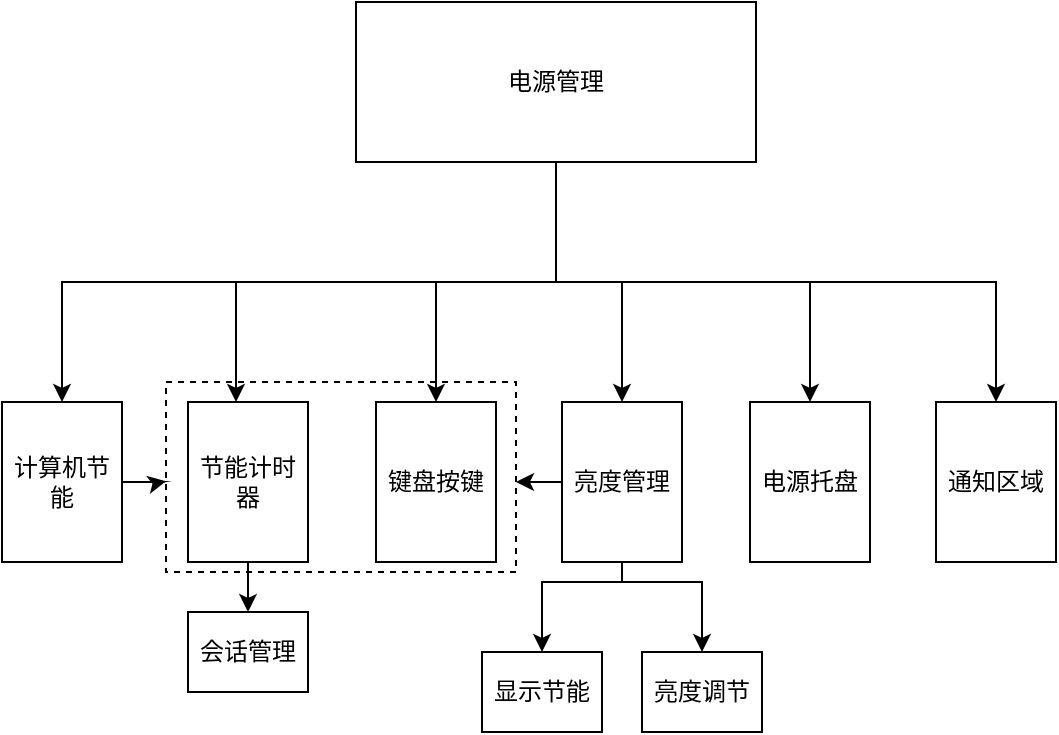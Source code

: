 <mxfile version="13.7.9" type="device" pages="6"><diagram id="qtNp3kwsx_ghj0MU13w4" name="整体设计"><mxGraphModel dx="981" dy="567" grid="1" gridSize="10" guides="1" tooltips="1" connect="1" arrows="1" fold="1" page="1" pageScale="1" pageWidth="827" pageHeight="1169" math="0" shadow="0"><root><mxCell id="yx08rX3NO3BAo3Nn8Fyz-0"/><mxCell id="yx08rX3NO3BAo3Nn8Fyz-1" parent="yx08rX3NO3BAo3Nn8Fyz-0"/><mxCell id="iR4pc6l2auoVqzcnv-iL-19" value="" style="rounded=0;whiteSpace=wrap;html=1;dashed=1;" vertex="1" parent="yx08rX3NO3BAo3Nn8Fyz-1"><mxGeometry x="245" y="450" width="175" height="95" as="geometry"/></mxCell><mxCell id="F9qtuCrSFk9X2ca27jjy-4" value="" style="edgeStyle=orthogonalEdgeStyle;rounded=0;orthogonalLoop=1;jettySize=auto;html=1;" parent="yx08rX3NO3BAo3Nn8Fyz-1" source="F9qtuCrSFk9X2ca27jjy-1" target="F9qtuCrSFk9X2ca27jjy-3" edge="1"><mxGeometry relative="1" as="geometry"/></mxCell><mxCell id="F9qtuCrSFk9X2ca27jjy-15" style="edgeStyle=orthogonalEdgeStyle;rounded=0;orthogonalLoop=1;jettySize=auto;html=1;" parent="yx08rX3NO3BAo3Nn8Fyz-1" source="F9qtuCrSFk9X2ca27jjy-1" target="F9qtuCrSFk9X2ca27jjy-14" edge="1"><mxGeometry relative="1" as="geometry"/></mxCell><mxCell id="g_Zoa8_C6CMzLJjfFw3k-1" style="edgeStyle=orthogonalEdgeStyle;rounded=0;orthogonalLoop=1;jettySize=auto;html=1;entryX=0.5;entryY=0;entryDx=0;entryDy=0;" parent="yx08rX3NO3BAo3Nn8Fyz-1" source="F9qtuCrSFk9X2ca27jjy-1" target="g_Zoa8_C6CMzLJjfFw3k-0" edge="1"><mxGeometry relative="1" as="geometry"><Array as="points"><mxPoint x="440" y="400"/><mxPoint x="660" y="400"/></Array></mxGeometry></mxCell><mxCell id="NJOI8RGtVzCPdhe8rRID-0" style="edgeStyle=orthogonalEdgeStyle;rounded=0;orthogonalLoop=1;jettySize=auto;html=1;entryX=0.5;entryY=0;entryDx=0;entryDy=0;" edge="1" parent="yx08rX3NO3BAo3Nn8Fyz-1" source="F9qtuCrSFk9X2ca27jjy-1" target="iR4pc6l2auoVqzcnv-iL-0"><mxGeometry relative="1" as="geometry"><mxPoint x="188" y="460" as="targetPoint"/><Array as="points"><mxPoint x="440" y="400"/><mxPoint x="193" y="400"/></Array></mxGeometry></mxCell><mxCell id="iR4pc6l2auoVqzcnv-iL-18" style="edgeStyle=orthogonalEdgeStyle;rounded=0;orthogonalLoop=1;jettySize=auto;html=1;" edge="1" parent="yx08rX3NO3BAo3Nn8Fyz-1" source="F9qtuCrSFk9X2ca27jjy-1" target="iR4pc6l2auoVqzcnv-iL-12"><mxGeometry relative="1" as="geometry"><Array as="points"><mxPoint x="440" y="400"/><mxPoint x="280" y="400"/></Array></mxGeometry></mxCell><mxCell id="wcUqcMMD3nbfGDbrJXZB-0" style="edgeStyle=orthogonalEdgeStyle;rounded=0;orthogonalLoop=1;jettySize=auto;html=1;entryX=0.5;entryY=0;entryDx=0;entryDy=0;" edge="1" parent="yx08rX3NO3BAo3Nn8Fyz-1" source="F9qtuCrSFk9X2ca27jjy-1" target="F9qtuCrSFk9X2ca27jjy-16"><mxGeometry relative="1" as="geometry"/></mxCell><mxCell id="F9qtuCrSFk9X2ca27jjy-1" value="电源管理" style="rounded=0;whiteSpace=wrap;html=1;" parent="yx08rX3NO3BAo3Nn8Fyz-1" vertex="1"><mxGeometry x="340" y="260" width="200" height="80" as="geometry"/></mxCell><mxCell id="F9qtuCrSFk9X2ca27jjy-3" value="键盘按键" style="rounded=0;whiteSpace=wrap;html=1;" parent="yx08rX3NO3BAo3Nn8Fyz-1" vertex="1"><mxGeometry x="350" y="460" width="60" height="80" as="geometry"/></mxCell><mxCell id="F9qtuCrSFk9X2ca27jjy-14" value="电源托盘" style="rounded=0;whiteSpace=wrap;html=1;" parent="yx08rX3NO3BAo3Nn8Fyz-1" vertex="1"><mxGeometry x="537" y="460" width="60" height="80" as="geometry"/></mxCell><mxCell id="iR4pc6l2auoVqzcnv-iL-15" style="edgeStyle=orthogonalEdgeStyle;rounded=0;orthogonalLoop=1;jettySize=auto;html=1;entryX=0.5;entryY=0;entryDx=0;entryDy=0;" edge="1" parent="yx08rX3NO3BAo3Nn8Fyz-1" source="F9qtuCrSFk9X2ca27jjy-16" target="iR4pc6l2auoVqzcnv-iL-13"><mxGeometry relative="1" as="geometry"><Array as="points"><mxPoint x="440" y="550"/><mxPoint x="480" y="550"/></Array></mxGeometry></mxCell><mxCell id="iR4pc6l2auoVqzcnv-iL-16" style="edgeStyle=orthogonalEdgeStyle;rounded=0;orthogonalLoop=1;jettySize=auto;html=1;entryX=0.5;entryY=0;entryDx=0;entryDy=0;" edge="1" parent="yx08rX3NO3BAo3Nn8Fyz-1" source="F9qtuCrSFk9X2ca27jjy-16" target="iR4pc6l2auoVqzcnv-iL-14"><mxGeometry relative="1" as="geometry"><Array as="points"><mxPoint x="440" y="550"/><mxPoint x="400" y="550"/></Array></mxGeometry></mxCell><mxCell id="wcUqcMMD3nbfGDbrJXZB-2" style="edgeStyle=orthogonalEdgeStyle;rounded=0;orthogonalLoop=1;jettySize=auto;html=1;entryX=1;entryY=0.526;entryDx=0;entryDy=0;entryPerimeter=0;" edge="1" parent="yx08rX3NO3BAo3Nn8Fyz-1" source="F9qtuCrSFk9X2ca27jjy-16" target="iR4pc6l2auoVqzcnv-iL-19"><mxGeometry relative="1" as="geometry"/></mxCell><mxCell id="F9qtuCrSFk9X2ca27jjy-16" value="亮度管理" style="rounded=0;whiteSpace=wrap;html=1;" parent="yx08rX3NO3BAo3Nn8Fyz-1" vertex="1"><mxGeometry x="443" y="460" width="60" height="80" as="geometry"/></mxCell><mxCell id="g_Zoa8_C6CMzLJjfFw3k-0" value="通知区域" style="rounded=0;whiteSpace=wrap;html=1;" parent="yx08rX3NO3BAo3Nn8Fyz-1" vertex="1"><mxGeometry x="630" y="460" width="60" height="80" as="geometry"/></mxCell><mxCell id="NJOI8RGtVzCPdhe8rRID-1" value="会话管理" style="whiteSpace=wrap;html=1;rounded=0;" vertex="1" parent="yx08rX3NO3BAo3Nn8Fyz-1"><mxGeometry x="256" y="565" width="60" height="40" as="geometry"/></mxCell><mxCell id="iR4pc6l2auoVqzcnv-iL-25" style="edgeStyle=orthogonalEdgeStyle;rounded=0;orthogonalLoop=1;jettySize=auto;html=1;entryX=0;entryY=0.522;entryDx=0;entryDy=0;entryPerimeter=0;" edge="1" parent="yx08rX3NO3BAo3Nn8Fyz-1" source="iR4pc6l2auoVqzcnv-iL-0" target="iR4pc6l2auoVqzcnv-iL-19"><mxGeometry relative="1" as="geometry"/></mxCell><mxCell id="iR4pc6l2auoVqzcnv-iL-0" value="计算机节能" style="rounded=0;whiteSpace=wrap;html=1;" vertex="1" parent="yx08rX3NO3BAo3Nn8Fyz-1"><mxGeometry x="163" y="460" width="60" height="80" as="geometry"/></mxCell><mxCell id="iR4pc6l2auoVqzcnv-iL-4" style="edgeStyle=orthogonalEdgeStyle;rounded=0;orthogonalLoop=1;jettySize=auto;html=1;exitX=0.5;exitY=1;exitDx=0;exitDy=0;" edge="1" parent="yx08rX3NO3BAo3Nn8Fyz-1" source="NJOI8RGtVzCPdhe8rRID-1" target="NJOI8RGtVzCPdhe8rRID-1"><mxGeometry relative="1" as="geometry"/></mxCell><mxCell id="iR4pc6l2auoVqzcnv-iL-17" style="edgeStyle=orthogonalEdgeStyle;rounded=0;orthogonalLoop=1;jettySize=auto;html=1;entryX=0.5;entryY=0;entryDx=0;entryDy=0;" edge="1" parent="yx08rX3NO3BAo3Nn8Fyz-1" source="iR4pc6l2auoVqzcnv-iL-12" target="NJOI8RGtVzCPdhe8rRID-1"><mxGeometry relative="1" as="geometry"/></mxCell><mxCell id="iR4pc6l2auoVqzcnv-iL-12" value="节能计时器" style="rounded=0;whiteSpace=wrap;html=1;" vertex="1" parent="yx08rX3NO3BAo3Nn8Fyz-1"><mxGeometry x="256" y="460" width="60" height="80" as="geometry"/></mxCell><mxCell id="iR4pc6l2auoVqzcnv-iL-13" value="亮度调节" style="rounded=0;whiteSpace=wrap;html=1;" vertex="1" parent="yx08rX3NO3BAo3Nn8Fyz-1"><mxGeometry x="483" y="585" width="60" height="40" as="geometry"/></mxCell><mxCell id="iR4pc6l2auoVqzcnv-iL-14" value="显示节能" style="rounded=0;whiteSpace=wrap;html=1;" vertex="1" parent="yx08rX3NO3BAo3Nn8Fyz-1"><mxGeometry x="403" y="585" width="60" height="40" as="geometry"/></mxCell></root></mxGraphModel></diagram><diagram id="rnuQkOflYV6K_SrE7cEe" name="节能计时器"><mxGraphModel dx="981" dy="567" grid="1" gridSize="10" guides="1" tooltips="1" connect="1" arrows="1" fold="1" page="1" pageScale="1" pageWidth="827" pageHeight="1169" math="0" shadow="0"><root><mxCell id="8AbAKhhv7yym_7QsYZnt-0"/><mxCell id="8AbAKhhv7yym_7QsYZnt-1" parent="8AbAKhhv7yym_7QsYZnt-0"/><mxCell id="azTV-DHwVaCIBrs_1zEz-1" value="" style="edgeStyle=orthogonalEdgeStyle;rounded=0;orthogonalLoop=1;jettySize=auto;html=1;" parent="8AbAKhhv7yym_7QsYZnt-1" source="8AbAKhhv7yym_7QsYZnt-2" target="azTV-DHwVaCIBrs_1zEz-0" edge="1"><mxGeometry relative="1" as="geometry"/></mxCell><mxCell id="8AbAKhhv7yym_7QsYZnt-2" value="开始" style="rounded=0;whiteSpace=wrap;html=1;" parent="8AbAKhhv7yym_7QsYZnt-1" vertex="1"><mxGeometry x="123" y="300" width="120" height="60" as="geometry"/></mxCell><mxCell id="6wWDu7lwXKulTrTo93Jt-13" style="edgeStyle=orthogonalEdgeStyle;rounded=0;orthogonalLoop=1;jettySize=auto;html=1;" edge="1" parent="8AbAKhhv7yym_7QsYZnt-1" source="azTV-DHwVaCIBrs_1zEz-0" target="azTV-DHwVaCIBrs_1zEz-2"><mxGeometry relative="1" as="geometry"/></mxCell><mxCell id="azTV-DHwVaCIBrs_1zEz-0" value="通过会话管理监听空闲和inhibit变化信号" style="rounded=0;whiteSpace=wrap;html=1;" parent="8AbAKhhv7yym_7QsYZnt-1" vertex="1"><mxGeometry x="320" y="300" width="110" height="60" as="geometry"/></mxCell><mxCell id="d_3uJZmrGAGV9_gNusGh-17" style="edgeStyle=orthogonalEdgeStyle;rounded=0;orthogonalLoop=1;jettySize=auto;html=1;" parent="8AbAKhhv7yym_7QsYZnt-1" source="azTV-DHwVaCIBrs_1zEz-2" target="d_3uJZmrGAGV9_gNusGh-16" edge="1"><mxGeometry relative="1" as="geometry"><Array as="points"><mxPoint x="183" y="460"/><mxPoint x="183" y="460"/></Array></mxGeometry></mxCell><mxCell id="d_3uJZmrGAGV9_gNusGh-31" style="edgeStyle=orthogonalEdgeStyle;rounded=0;orthogonalLoop=1;jettySize=auto;html=1;" parent="8AbAKhhv7yym_7QsYZnt-1" source="azTV-DHwVaCIBrs_1zEz-2" target="d_3uJZmrGAGV9_gNusGh-30" edge="1"><mxGeometry relative="1" as="geometry"><Array as="points"><mxPoint x="575" y="480"/><mxPoint x="575" y="480"/></Array></mxGeometry></mxCell><mxCell id="6wWDu7lwXKulTrTo93Jt-6" style="edgeStyle=orthogonalEdgeStyle;rounded=0;orthogonalLoop=1;jettySize=auto;html=1;entryX=0.5;entryY=0;entryDx=0;entryDy=0;" edge="1" parent="8AbAKhhv7yym_7QsYZnt-1" source="azTV-DHwVaCIBrs_1zEz-2" target="6wWDu7lwXKulTrTo93Jt-5"><mxGeometry relative="1" as="geometry"><Array as="points"><mxPoint x="460" y="460"/><mxPoint x="460" y="460"/></Array></mxGeometry></mxCell><mxCell id="azTV-DHwVaCIBrs_1zEz-2" value="主循环" style="rounded=0;whiteSpace=wrap;html=1;" parent="8AbAKhhv7yym_7QsYZnt-1" vertex="1"><mxGeometry x="100" y="400" width="550" height="50" as="geometry"/></mxCell><mxCell id="6wWDu7lwXKulTrTo93Jt-3" value="" style="edgeStyle=orthogonalEdgeStyle;rounded=0;orthogonalLoop=1;jettySize=auto;html=1;" edge="1" parent="8AbAKhhv7yym_7QsYZnt-1" source="azTV-DHwVaCIBrs_1zEz-8" target="azTV-DHwVaCIBrs_1zEz-10"><mxGeometry relative="1" as="geometry"/></mxCell><mxCell id="6wWDu7lwXKulTrTo93Jt-10" value="是" style="edgeLabel;html=1;align=center;verticalAlign=middle;resizable=0;points=[];" vertex="1" connectable="0" parent="6wWDu7lwXKulTrTo93Jt-3"><mxGeometry x="0.334" y="5" relative="1" as="geometry"><mxPoint x="-7" y="-5" as="offset"/></mxGeometry></mxCell><mxCell id="azTV-DHwVaCIBrs_1zEz-8" value="已设置计算机进入节能模式时间？" style="rhombus;whiteSpace=wrap;html=1;rounded=0;" parent="8AbAKhhv7yym_7QsYZnt-1" vertex="1"><mxGeometry x="300" y="630" width="85" height="80" as="geometry"/></mxCell><mxCell id="6wWDu7lwXKulTrTo93Jt-11" style="edgeStyle=orthogonalEdgeStyle;rounded=0;orthogonalLoop=1;jettySize=auto;html=1;entryX=0.565;entryY=0.99;entryDx=0;entryDy=0;entryPerimeter=0;" edge="1" parent="8AbAKhhv7yym_7QsYZnt-1" source="azTV-DHwVaCIBrs_1zEz-10" target="azTV-DHwVaCIBrs_1zEz-2"><mxGeometry relative="1" as="geometry"><Array as="points"><mxPoint x="411" y="770"/><mxPoint x="411" y="595"/><mxPoint x="411" y="595"/></Array></mxGeometry></mxCell><mxCell id="azTV-DHwVaCIBrs_1zEz-10" value="添加空闲时计算机进入节能模式定时器" style="whiteSpace=wrap;html=1;rounded=0;" parent="8AbAKhhv7yym_7QsYZnt-1" vertex="1"><mxGeometry x="306.25" y="740" width="72.5" height="60" as="geometry"/></mxCell><mxCell id="d_3uJZmrGAGV9_gNusGh-3" style="edgeStyle=orthogonalEdgeStyle;rounded=0;orthogonalLoop=1;jettySize=auto;html=1;entryX=0.5;entryY=0;entryDx=0;entryDy=0;" parent="8AbAKhhv7yym_7QsYZnt-1" source="azTV-DHwVaCIBrs_1zEz-12" target="d_3uJZmrGAGV9_gNusGh-2" edge="1"><mxGeometry relative="1" as="geometry"/></mxCell><mxCell id="ZnQU8FtFd-5DGeHRj5oW-2" value="是" style="edgeLabel;html=1;align=center;verticalAlign=middle;resizable=0;points=[];" parent="d_3uJZmrGAGV9_gNusGh-3" vertex="1" connectable="0"><mxGeometry x="-0.697" relative="1" as="geometry"><mxPoint as="offset"/></mxGeometry></mxCell><mxCell id="d_3uJZmrGAGV9_gNusGh-25" style="edgeStyle=orthogonalEdgeStyle;rounded=0;orthogonalLoop=1;jettySize=auto;html=1;entryX=0;entryY=0.5;entryDx=0;entryDy=0;" parent="8AbAKhhv7yym_7QsYZnt-1" source="azTV-DHwVaCIBrs_1zEz-12" target="azTV-DHwVaCIBrs_1zEz-8" edge="1"><mxGeometry relative="1" as="geometry"><mxPoint x="278" y="670.0" as="targetPoint"/></mxGeometry></mxCell><mxCell id="ZnQU8FtFd-5DGeHRj5oW-3" value="否" style="edgeLabel;html=1;align=center;verticalAlign=middle;resizable=0;points=[];" parent="d_3uJZmrGAGV9_gNusGh-25" vertex="1" connectable="0"><mxGeometry x="-0.554" y="1" relative="1" as="geometry"><mxPoint as="offset"/></mxGeometry></mxCell><mxCell id="azTV-DHwVaCIBrs_1zEz-12" value="已设置显示设备进入节能模式的时间？" style="rhombus;whiteSpace=wrap;html=1;rounded=0;" parent="8AbAKhhv7yym_7QsYZnt-1" vertex="1"><mxGeometry x="140" y="630" width="85" height="80" as="geometry"/></mxCell><mxCell id="d_3uJZmrGAGV9_gNusGh-26" style="edgeStyle=orthogonalEdgeStyle;rounded=0;orthogonalLoop=1;jettySize=auto;html=1;" parent="8AbAKhhv7yym_7QsYZnt-1" source="d_3uJZmrGAGV9_gNusGh-2" edge="1"><mxGeometry relative="1" as="geometry"><mxPoint x="300" y="670" as="targetPoint"/><Array as="points"><mxPoint x="260" y="770"/><mxPoint x="260" y="670"/></Array></mxGeometry></mxCell><mxCell id="d_3uJZmrGAGV9_gNusGh-2" value="添加显示设备进入节能模式定时器" style="whiteSpace=wrap;html=1;rounded=0;" parent="8AbAKhhv7yym_7QsYZnt-1" vertex="1"><mxGeometry x="146.25" y="740" width="72.5" height="60" as="geometry"/></mxCell><mxCell id="d_3uJZmrGAGV9_gNusGh-29" style="edgeStyle=orthogonalEdgeStyle;rounded=0;orthogonalLoop=1;jettySize=auto;html=1;exitX=1;exitY=0.5;exitDx=0;exitDy=0;" parent="8AbAKhhv7yym_7QsYZnt-1" source="azTV-DHwVaCIBrs_1zEz-8" target="azTV-DHwVaCIBrs_1zEz-2" edge="1"><mxGeometry relative="1" as="geometry"><Array as="points"><mxPoint x="410" y="670"/></Array><mxPoint x="505.25" y="700" as="sourcePoint"/></mxGeometry></mxCell><mxCell id="6wWDu7lwXKulTrTo93Jt-12" value="否" style="edgeLabel;html=1;align=center;verticalAlign=middle;resizable=0;points=[];" vertex="1" connectable="0" parent="d_3uJZmrGAGV9_gNusGh-29"><mxGeometry x="-0.927" y="-1" relative="1" as="geometry"><mxPoint as="offset"/></mxGeometry></mxCell><mxCell id="6wWDu7lwXKulTrTo93Jt-1" value="" style="edgeStyle=orthogonalEdgeStyle;rounded=0;orthogonalLoop=1;jettySize=auto;html=1;" edge="1" parent="8AbAKhhv7yym_7QsYZnt-1" source="d_3uJZmrGAGV9_gNusGh-16" target="6wWDu7lwXKulTrTo93Jt-0"><mxGeometry relative="1" as="geometry"/></mxCell><mxCell id="d_3uJZmrGAGV9_gNusGh-16" value="收到空闲信号，且未设置idle inhibit" style="rounded=0;whiteSpace=wrap;html=1;" parent="8AbAKhhv7yym_7QsYZnt-1" vertex="1"><mxGeometry x="97.03" y="480" width="170.94" height="50" as="geometry"/></mxCell><mxCell id="d_3uJZmrGAGV9_gNusGh-33" value="" style="edgeStyle=orthogonalEdgeStyle;rounded=0;orthogonalLoop=1;jettySize=auto;html=1;" parent="8AbAKhhv7yym_7QsYZnt-1" source="d_3uJZmrGAGV9_gNusGh-30" target="d_3uJZmrGAGV9_gNusGh-32" edge="1"><mxGeometry relative="1" as="geometry"/></mxCell><mxCell id="d_3uJZmrGAGV9_gNusGh-30" value="定时器被触发" style="rounded=0;whiteSpace=wrap;html=1;" parent="8AbAKhhv7yym_7QsYZnt-1" vertex="1"><mxGeometry x="540" y="524.5" width="70" height="60" as="geometry"/></mxCell><mxCell id="d_3uJZmrGAGV9_gNusGh-35" style="edgeStyle=orthogonalEdgeStyle;rounded=0;orthogonalLoop=1;jettySize=auto;html=1;entryX=0.958;entryY=1.032;entryDx=0;entryDy=0;entryPerimeter=0;" parent="8AbAKhhv7yym_7QsYZnt-1" source="d_3uJZmrGAGV9_gNusGh-32" target="azTV-DHwVaCIBrs_1zEz-2" edge="1"><mxGeometry relative="1" as="geometry"><Array as="points"><mxPoint x="627" y="695"/></Array></mxGeometry></mxCell><mxCell id="d_3uJZmrGAGV9_gNusGh-32" value="发送计算机或显示设备进入节能模式信号" style="rounded=0;whiteSpace=wrap;html=1;" parent="8AbAKhhv7yym_7QsYZnt-1" vertex="1"><mxGeometry x="535" y="660" width="80" height="70" as="geometry"/></mxCell><mxCell id="6wWDu7lwXKulTrTo93Jt-2" style="edgeStyle=orthogonalEdgeStyle;rounded=0;orthogonalLoop=1;jettySize=auto;html=1;" edge="1" parent="8AbAKhhv7yym_7QsYZnt-1" source="6wWDu7lwXKulTrTo93Jt-0" target="azTV-DHwVaCIBrs_1zEz-12"><mxGeometry relative="1" as="geometry"/></mxCell><mxCell id="6wWDu7lwXKulTrTo93Jt-0" value="发送显示设备变暗信号" style="whiteSpace=wrap;html=1;rounded=0;" vertex="1" parent="8AbAKhhv7yym_7QsYZnt-1"><mxGeometry x="97.03" y="550" width="170.94" height="35" as="geometry"/></mxCell><mxCell id="6wWDu7lwXKulTrTo93Jt-8" value="" style="edgeStyle=orthogonalEdgeStyle;rounded=0;orthogonalLoop=1;jettySize=auto;html=1;" edge="1" parent="8AbAKhhv7yym_7QsYZnt-1" source="6wWDu7lwXKulTrTo93Jt-5" target="6wWDu7lwXKulTrTo93Jt-7"><mxGeometry relative="1" as="geometry"/></mxCell><mxCell id="6wWDu7lwXKulTrTo93Jt-5" value="收到非空闲信号" style="rounded=0;whiteSpace=wrap;html=1;" vertex="1" parent="8AbAKhhv7yym_7QsYZnt-1"><mxGeometry x="430" y="485" width="60" height="40" as="geometry"/></mxCell><mxCell id="6wWDu7lwXKulTrTo93Jt-15" value="" style="edgeStyle=orthogonalEdgeStyle;rounded=0;orthogonalLoop=1;jettySize=auto;html=1;" edge="1" parent="8AbAKhhv7yym_7QsYZnt-1" source="6wWDu7lwXKulTrTo93Jt-7" target="6wWDu7lwXKulTrTo93Jt-14"><mxGeometry relative="1" as="geometry"/></mxCell><mxCell id="6wWDu7lwXKulTrTo93Jt-7" value="清空所有定时器" style="whiteSpace=wrap;html=1;rounded=0;" vertex="1" parent="8AbAKhhv7yym_7QsYZnt-1"><mxGeometry x="427.5" y="584.5" width="65" height="45" as="geometry"/></mxCell><mxCell id="6wWDu7lwXKulTrTo93Jt-16" style="edgeStyle=orthogonalEdgeStyle;rounded=0;orthogonalLoop=1;jettySize=auto;html=1;entryX=0.75;entryY=1;entryDx=0;entryDy=0;" edge="1" parent="8AbAKhhv7yym_7QsYZnt-1" source="6wWDu7lwXKulTrTo93Jt-14" target="azTV-DHwVaCIBrs_1zEz-2"><mxGeometry relative="1" as="geometry"><Array as="points"><mxPoint x="513" y="653"/><mxPoint x="513" y="540"/></Array></mxGeometry></mxCell><mxCell id="6wWDu7lwXKulTrTo93Jt-14" value="发送正常状态信号" style="whiteSpace=wrap;html=1;rounded=0;" vertex="1" parent="8AbAKhhv7yym_7QsYZnt-1"><mxGeometry x="427.5" y="685" width="65" height="45" as="geometry"/></mxCell></root></mxGraphModel></diagram><diagram id="oj1RlzeoRzHt9tAih5jm" name="计算机节能"><mxGraphModel dx="1422" dy="822" grid="1" gridSize="10" guides="1" tooltips="1" connect="1" arrows="1" fold="1" page="1" pageScale="1" pageWidth="827" pageHeight="1169" math="0" shadow="0"><root><mxCell id="3CxvRLZrCx7kfqQLThOY-0"/><mxCell id="3CxvRLZrCx7kfqQLThOY-1" parent="3CxvRLZrCx7kfqQLThOY-0"/><mxCell id="3CxvRLZrCx7kfqQLThOY-8" value="" style="edgeStyle=orthogonalEdgeStyle;rounded=0;orthogonalLoop=1;jettySize=auto;html=1;" parent="3CxvRLZrCx7kfqQLThOY-1" source="3CxvRLZrCx7kfqQLThOY-2" target="3CxvRLZrCx7kfqQLThOY-7" edge="1"><mxGeometry relative="1" as="geometry"><Array as="points"><mxPoint x="230" y="350"/><mxPoint x="230" y="350"/></Array></mxGeometry></mxCell><mxCell id="3CxvRLZrCx7kfqQLThOY-13" style="edgeStyle=orthogonalEdgeStyle;rounded=0;orthogonalLoop=1;jettySize=auto;html=1;entryX=0.5;entryY=0;entryDx=0;entryDy=0;" parent="3CxvRLZrCx7kfqQLThOY-1" source="3CxvRLZrCx7kfqQLThOY-2" target="3CxvRLZrCx7kfqQLThOY-11" edge="1"><mxGeometry relative="1" as="geometry"/></mxCell><mxCell id="3CxvRLZrCx7kfqQLThOY-14" style="edgeStyle=orthogonalEdgeStyle;rounded=0;orthogonalLoop=1;jettySize=auto;html=1;entryX=0.5;entryY=0;entryDx=0;entryDy=0;" parent="3CxvRLZrCx7kfqQLThOY-1" source="3CxvRLZrCx7kfqQLThOY-2" target="3CxvRLZrCx7kfqQLThOY-12" edge="1"><mxGeometry relative="1" as="geometry"><Array as="points"><mxPoint x="560" y="360"/><mxPoint x="560" y="360"/></Array></mxGeometry></mxCell><mxCell id="3CxvRLZrCx7kfqQLThOY-2" value="主循环" style="rounded=0;whiteSpace=wrap;html=1;" parent="3CxvRLZrCx7kfqQLThOY-1" vertex="1"><mxGeometry x="170" y="290" width="460" height="40" as="geometry"/></mxCell><mxCell id="3CxvRLZrCx7kfqQLThOY-10" value="" style="edgeStyle=orthogonalEdgeStyle;rounded=0;orthogonalLoop=1;jettySize=auto;html=1;dashed=1;" parent="3CxvRLZrCx7kfqQLThOY-1" source="3CxvRLZrCx7kfqQLThOY-7" target="3CxvRLZrCx7kfqQLThOY-9" edge="1"><mxGeometry relative="1" as="geometry"/></mxCell><mxCell id="3CxvRLZrCx7kfqQLThOY-7" value="收到挂起请求" style="whiteSpace=wrap;html=1;rounded=0;" parent="3CxvRLZrCx7kfqQLThOY-1" vertex="1"><mxGeometry x="170" y="370" width="140" height="60" as="geometry"/></mxCell><mxCell id="3CxvRLZrCx7kfqQLThOY-32" style="edgeStyle=orthogonalEdgeStyle;rounded=0;orthogonalLoop=1;jettySize=auto;html=1;" parent="3CxvRLZrCx7kfqQLThOY-1" source="3CxvRLZrCx7kfqQLThOY-9" target="3CxvRLZrCx7kfqQLThOY-29" edge="1"><mxGeometry relative="1" as="geometry"/></mxCell><mxCell id="3CxvRLZrCx7kfqQLThOY-9" value="调用systemd-logind服务的dbus函数Suspend" style="whiteSpace=wrap;html=1;rounded=0;" parent="3CxvRLZrCx7kfqQLThOY-1" vertex="1"><mxGeometry x="172.5" y="540" width="140" height="60" as="geometry"/></mxCell><mxCell id="3CxvRLZrCx7kfqQLThOY-18" value="" style="edgeStyle=orthogonalEdgeStyle;rounded=0;orthogonalLoop=1;jettySize=auto;html=1;dashed=1;" parent="3CxvRLZrCx7kfqQLThOY-1" source="3CxvRLZrCx7kfqQLThOY-11" target="3CxvRLZrCx7kfqQLThOY-17" edge="1"><mxGeometry relative="1" as="geometry"/></mxCell><mxCell id="3CxvRLZrCx7kfqQLThOY-11" value="收到休眠请求" style="whiteSpace=wrap;html=1;rounded=0;" parent="3CxvRLZrCx7kfqQLThOY-1" vertex="1"><mxGeometry x="330" y="370" width="140" height="60" as="geometry"/></mxCell><mxCell id="3CxvRLZrCx7kfqQLThOY-20" value="" style="edgeStyle=orthogonalEdgeStyle;rounded=0;orthogonalLoop=1;jettySize=auto;html=1;" parent="3CxvRLZrCx7kfqQLThOY-1" source="3CxvRLZrCx7kfqQLThOY-12" target="3CxvRLZrCx7kfqQLThOY-19" edge="1"><mxGeometry relative="1" as="geometry"/></mxCell><mxCell id="3CxvRLZrCx7kfqQLThOY-12" value="收到关机请求" style="whiteSpace=wrap;html=1;rounded=0;" parent="3CxvRLZrCx7kfqQLThOY-1" vertex="1"><mxGeometry x="490" y="370" width="140" height="60" as="geometry"/></mxCell><mxCell id="3CxvRLZrCx7kfqQLThOY-31" style="edgeStyle=orthogonalEdgeStyle;rounded=0;orthogonalLoop=1;jettySize=auto;html=1;entryX=0.5;entryY=0;entryDx=0;entryDy=0;" parent="3CxvRLZrCx7kfqQLThOY-1" source="3CxvRLZrCx7kfqQLThOY-17" target="3CxvRLZrCx7kfqQLThOY-29" edge="1"><mxGeometry relative="1" as="geometry"/></mxCell><mxCell id="3CxvRLZrCx7kfqQLThOY-17" value="调用systemd-logind服务的dbus函数Hibernate" style="whiteSpace=wrap;html=1;rounded=0;" parent="3CxvRLZrCx7kfqQLThOY-1" vertex="1"><mxGeometry x="330" y="540" width="140" height="60" as="geometry"/></mxCell><mxCell id="3CxvRLZrCx7kfqQLThOY-26" value="" style="edgeStyle=orthogonalEdgeStyle;rounded=0;orthogonalLoop=1;jettySize=auto;html=1;" parent="3CxvRLZrCx7kfqQLThOY-1" source="3CxvRLZrCx7kfqQLThOY-19" target="3CxvRLZrCx7kfqQLThOY-25" edge="1"><mxGeometry relative="1" as="geometry"/></mxCell><mxCell id="3CxvRLZrCx7kfqQLThOY-19" value="调用systemd-logind服务的dbus函数PowerOff" style="whiteSpace=wrap;html=1;rounded=0;" parent="3CxvRLZrCx7kfqQLThOY-1" vertex="1"><mxGeometry x="490" y="540" width="140" height="60" as="geometry"/></mxCell><mxCell id="3CxvRLZrCx7kfqQLThOY-21" value="调用screensaver进行锁屏" style="rounded=0;whiteSpace=wrap;html=1;" parent="3CxvRLZrCx7kfqQLThOY-1" vertex="1"><mxGeometry x="170" y="460" width="300" height="40" as="geometry"/></mxCell><mxCell id="3CxvRLZrCx7kfqQLThOY-25" value="系统关机" style="whiteSpace=wrap;html=1;rounded=0;" parent="3CxvRLZrCx7kfqQLThOY-1" vertex="1"><mxGeometry x="490" y="640" width="140" height="40" as="geometry"/></mxCell><mxCell id="3CxvRLZrCx7kfqQLThOY-33" style="edgeStyle=orthogonalEdgeStyle;rounded=0;orthogonalLoop=1;jettySize=auto;html=1;entryX=0;entryY=0.5;entryDx=0;entryDy=0;" parent="3CxvRLZrCx7kfqQLThOY-1" source="3CxvRLZrCx7kfqQLThOY-29" target="3CxvRLZrCx7kfqQLThOY-2" edge="1"><mxGeometry relative="1" as="geometry"><Array as="points"><mxPoint x="150" y="660"/><mxPoint x="150" y="310"/></Array></mxGeometry></mxCell><mxCell id="3CxvRLZrCx7kfqQLThOY-29" value="用户通过鼠标键盘唤醒并解锁" style="rounded=0;whiteSpace=wrap;html=1;" parent="3CxvRLZrCx7kfqQLThOY-1" vertex="1"><mxGeometry x="172.5" y="640" width="297.5" height="40" as="geometry"/></mxCell></root></mxGraphModel></diagram><diagram id="wpjONqiuWThTfwUdcsjF" name="显示亮度调节"><mxGraphModel dx="981" dy="567" grid="1" gridSize="10" guides="1" tooltips="1" connect="1" arrows="1" fold="1" page="1" pageScale="1" pageWidth="827" pageHeight="1169" math="0" shadow="0"><root><mxCell id="ej2Px27jLfBD3n4p0ypk-0"/><mxCell id="ej2Px27jLfBD3n4p0ypk-1" parent="ej2Px27jLfBD3n4p0ypk-0"/><mxCell id="DmQVR17jnvlX3CC4DLbF-1" value="" style="edgeStyle=orthogonalEdgeStyle;rounded=0;orthogonalLoop=1;jettySize=auto;html=1;" edge="1" parent="ej2Px27jLfBD3n4p0ypk-1" source="ej2Px27jLfBD3n4p0ypk-2" target="DmQVR17jnvlX3CC4DLbF-0"><mxGeometry relative="1" as="geometry"/></mxCell><mxCell id="ej2Px27jLfBD3n4p0ypk-2" value="相关信号监听和变量初始化" style="rounded=0;whiteSpace=wrap;html=1;" vertex="1" parent="ej2Px27jLfBD3n4p0ypk-1"><mxGeometry x="150" y="210" width="500" height="50" as="geometry"/></mxCell><mxCell id="DmQVR17jnvlX3CC4DLbF-6" style="edgeStyle=orthogonalEdgeStyle;rounded=0;orthogonalLoop=1;jettySize=auto;html=1;" edge="1" parent="ej2Px27jLfBD3n4p0ypk-1" source="DmQVR17jnvlX3CC4DLbF-0" target="DmQVR17jnvlX3CC4DLbF-2"><mxGeometry relative="1" as="geometry"><Array as="points"><mxPoint x="270" y="360"/><mxPoint x="173" y="360"/></Array></mxGeometry></mxCell><mxCell id="DmQVR17jnvlX3CC4DLbF-7" style="edgeStyle=orthogonalEdgeStyle;rounded=0;orthogonalLoop=1;jettySize=auto;html=1;" edge="1" parent="ej2Px27jLfBD3n4p0ypk-1" source="DmQVR17jnvlX3CC4DLbF-0" target="DmQVR17jnvlX3CC4DLbF-3"><mxGeometry relative="1" as="geometry"><Array as="points"><mxPoint x="270" y="360"/><mxPoint x="234" y="360"/></Array></mxGeometry></mxCell><mxCell id="DmQVR17jnvlX3CC4DLbF-8" style="edgeStyle=orthogonalEdgeStyle;rounded=0;orthogonalLoop=1;jettySize=auto;html=1;entryX=0.5;entryY=0;entryDx=0;entryDy=0;" edge="1" parent="ej2Px27jLfBD3n4p0ypk-1" source="DmQVR17jnvlX3CC4DLbF-0" target="DmQVR17jnvlX3CC4DLbF-4"><mxGeometry relative="1" as="geometry"><Array as="points"><mxPoint x="270" y="360"/><mxPoint x="296" y="360"/></Array></mxGeometry></mxCell><mxCell id="DmQVR17jnvlX3CC4DLbF-9" style="edgeStyle=orthogonalEdgeStyle;rounded=0;orthogonalLoop=1;jettySize=auto;html=1;" edge="1" parent="ej2Px27jLfBD3n4p0ypk-1" source="DmQVR17jnvlX3CC4DLbF-0" target="DmQVR17jnvlX3CC4DLbF-5"><mxGeometry relative="1" as="geometry"><Array as="points"><mxPoint x="270" y="360"/><mxPoint x="357" y="360"/></Array></mxGeometry></mxCell><mxCell id="DmQVR17jnvlX3CC4DLbF-0" value="主循环" style="rounded=0;whiteSpace=wrap;html=1;" vertex="1" parent="ej2Px27jLfBD3n4p0ypk-1"><mxGeometry x="150" y="290" width="500" height="50" as="geometry"/></mxCell><mxCell id="DmQVR17jnvlX3CC4DLbF-16" style="edgeStyle=orthogonalEdgeStyle;rounded=0;orthogonalLoop=1;jettySize=auto;html=1;" edge="1" parent="ej2Px27jLfBD3n4p0ypk-1" source="DmQVR17jnvlX3CC4DLbF-2" target="DmQVR17jnvlX3CC4DLbF-15"><mxGeometry relative="1" as="geometry"/></mxCell><mxCell id="DmQVR17jnvlX3CC4DLbF-17" style="edgeStyle=orthogonalEdgeStyle;rounded=0;orthogonalLoop=1;jettySize=auto;html=1;entryX=0.5;entryY=0;entryDx=0;entryDy=0;" edge="1" parent="ej2Px27jLfBD3n4p0ypk-1" source="DmQVR17jnvlX3CC4DLbF-3" target="DmQVR17jnvlX3CC4DLbF-15"><mxGeometry relative="1" as="geometry"/></mxCell><mxCell id="DmQVR17jnvlX3CC4DLbF-18" style="edgeStyle=orthogonalEdgeStyle;rounded=0;orthogonalLoop=1;jettySize=auto;html=1;" edge="1" parent="ej2Px27jLfBD3n4p0ypk-1" source="DmQVR17jnvlX3CC4DLbF-4" target="DmQVR17jnvlX3CC4DLbF-15"><mxGeometry relative="1" as="geometry"/></mxCell><mxCell id="DmQVR17jnvlX3CC4DLbF-26" value="" style="edgeStyle=orthogonalEdgeStyle;rounded=0;orthogonalLoop=1;jettySize=auto;html=1;" edge="1" parent="ej2Px27jLfBD3n4p0ypk-1" source="DmQVR17jnvlX3CC4DLbF-10" target="DmQVR17jnvlX3CC4DLbF-25"><mxGeometry relative="1" as="geometry"/></mxCell><mxCell id="DmQVR17jnvlX3CC4DLbF-31" value="是" style="edgeLabel;html=1;align=center;verticalAlign=middle;resizable=0;points=[];" vertex="1" connectable="0" parent="DmQVR17jnvlX3CC4DLbF-26"><mxGeometry x="-0.293" y="-1" relative="1" as="geometry"><mxPoint as="offset"/></mxGeometry></mxCell><mxCell id="DmQVR17jnvlX3CC4DLbF-28" value="" style="edgeStyle=orthogonalEdgeStyle;rounded=0;orthogonalLoop=1;jettySize=auto;html=1;" edge="1" parent="ej2Px27jLfBD3n4p0ypk-1" source="DmQVR17jnvlX3CC4DLbF-10" target="DmQVR17jnvlX3CC4DLbF-27"><mxGeometry relative="1" as="geometry"/></mxCell><mxCell id="DmQVR17jnvlX3CC4DLbF-32" value="否" style="edgeLabel;html=1;align=center;verticalAlign=middle;resizable=0;points=[];" vertex="1" connectable="0" parent="DmQVR17jnvlX3CC4DLbF-28"><mxGeometry x="-0.268" y="-1" relative="1" as="geometry"><mxPoint as="offset"/></mxGeometry></mxCell><mxCell id="DmQVR17jnvlX3CC4DLbF-10" value="X服务器支持设置亮度？" style="rhombus;whiteSpace=wrap;html=1;" vertex="1" parent="ej2Px27jLfBD3n4p0ypk-1"><mxGeometry x="240" y="550" width="65" height="70" as="geometry"/></mxCell><mxCell id="3ZZ-Y01Yy7D_YlqvcNXV-2" style="edgeStyle=orthogonalEdgeStyle;rounded=0;orthogonalLoop=1;jettySize=auto;html=1;" edge="1" parent="ej2Px27jLfBD3n4p0ypk-1" source="DmQVR17jnvlX3CC4DLbF-15" target="DmQVR17jnvlX3CC4DLbF-10"><mxGeometry relative="1" as="geometry"/></mxCell><mxCell id="DmQVR17jnvlX3CC4DLbF-15" value="矫正亮度值至[0,最大亮度]之间" style="rounded=0;whiteSpace=wrap;html=1;" vertex="1" parent="ej2Px27jLfBD3n4p0ypk-1"><mxGeometry x="148" y="480" width="172" height="30" as="geometry"/></mxCell><mxCell id="3ZZ-Y01Yy7D_YlqvcNXV-5" style="edgeStyle=orthogonalEdgeStyle;rounded=0;orthogonalLoop=1;jettySize=auto;html=1;" edge="1" parent="ej2Px27jLfBD3n4p0ypk-1" source="DmQVR17jnvlX3CC4DLbF-25" target="DmQVR17jnvlX3CC4DLbF-0"><mxGeometry relative="1" as="geometry"><Array as="points"><mxPoint x="400" y="585"/></Array></mxGeometry></mxCell><mxCell id="DmQVR17jnvlX3CC4DLbF-25" value="通过XRR修改显示器亮度" style="whiteSpace=wrap;html=1;" vertex="1" parent="ej2Px27jLfBD3n4p0ypk-1"><mxGeometry x="334" y="562.5" width="55" height="45" as="geometry"/></mxCell><mxCell id="DmQVR17jnvlX3CC4DLbF-29" style="edgeStyle=orthogonalEdgeStyle;rounded=0;orthogonalLoop=1;jettySize=auto;html=1;entryX=0;entryY=0.5;entryDx=0;entryDy=0;" edge="1" parent="ej2Px27jLfBD3n4p0ypk-1" source="DmQVR17jnvlX3CC4DLbF-27" target="DmQVR17jnvlX3CC4DLbF-0"><mxGeometry relative="1" as="geometry"><Array as="points"><mxPoint x="130" y="590"/><mxPoint x="130" y="315"/></Array></mxGeometry></mxCell><mxCell id="DmQVR17jnvlX3CC4DLbF-27" value="通过系统配置修改显示器亮度" style="whiteSpace=wrap;html=1;" vertex="1" parent="ej2Px27jLfBD3n4p0ypk-1"><mxGeometry x="148" y="560" width="62" height="50" as="geometry"/></mxCell><mxCell id="DmQVR17jnvlX3CC4DLbF-2" value="设置显示器亮度请求" style="rounded=0;whiteSpace=wrap;html=1;" vertex="1" parent="ej2Px27jLfBD3n4p0ypk-1"><mxGeometry x="150" y="380" width="46" height="60" as="geometry"/></mxCell><mxCell id="DmQVR17jnvlX3CC4DLbF-3" value="增加显示器亮度请求" style="rounded=0;whiteSpace=wrap;html=1;" vertex="1" parent="ej2Px27jLfBD3n4p0ypk-1"><mxGeometry x="211.18" y="380" width="46" height="60" as="geometry"/></mxCell><mxCell id="DmQVR17jnvlX3CC4DLbF-4" value="降低显示器亮度请求" style="rounded=0;whiteSpace=wrap;html=1;" vertex="1" parent="ej2Px27jLfBD3n4p0ypk-1"><mxGeometry x="272.82" y="380" width="46" height="60" as="geometry"/></mxCell><mxCell id="3ZZ-Y01Yy7D_YlqvcNXV-4" style="edgeStyle=orthogonalEdgeStyle;rounded=0;orthogonalLoop=1;jettySize=auto;html=1;entryX=0.5;entryY=0;entryDx=0;entryDy=0;" edge="1" parent="ej2Px27jLfBD3n4p0ypk-1" source="DmQVR17jnvlX3CC4DLbF-5" target="DmQVR17jnvlX3CC4DLbF-10"><mxGeometry relative="1" as="geometry"><Array as="points"><mxPoint x="357" y="530"/><mxPoint x="272" y="530"/></Array></mxGeometry></mxCell><mxCell id="DmQVR17jnvlX3CC4DLbF-5" value="获取显示器亮度请求" style="rounded=0;whiteSpace=wrap;html=1;" vertex="1" parent="ej2Px27jLfBD3n4p0ypk-1"><mxGeometry x="334" y="380" width="46" height="60" as="geometry"/></mxCell><mxCell id="3ZZ-Y01Yy7D_YlqvcNXV-6" style="edgeStyle=orthogonalEdgeStyle;rounded=0;orthogonalLoop=1;jettySize=auto;html=1;" edge="1" parent="ej2Px27jLfBD3n4p0ypk-1" target="3ZZ-Y01Yy7D_YlqvcNXV-24"><mxGeometry relative="1" as="geometry"><mxPoint x="538.029" y="340" as="sourcePoint"/><Array as="points"><mxPoint x="538" y="360"/><mxPoint x="441" y="360"/></Array></mxGeometry></mxCell><mxCell id="3ZZ-Y01Yy7D_YlqvcNXV-7" style="edgeStyle=orthogonalEdgeStyle;rounded=0;orthogonalLoop=1;jettySize=auto;html=1;" edge="1" parent="ej2Px27jLfBD3n4p0ypk-1" target="3ZZ-Y01Yy7D_YlqvcNXV-25"><mxGeometry relative="1" as="geometry"><mxPoint x="538.029" y="340" as="sourcePoint"/><Array as="points"><mxPoint x="538" y="360"/><mxPoint x="502" y="360"/></Array></mxGeometry></mxCell><mxCell id="3ZZ-Y01Yy7D_YlqvcNXV-8" style="edgeStyle=orthogonalEdgeStyle;rounded=0;orthogonalLoop=1;jettySize=auto;html=1;entryX=0.5;entryY=0;entryDx=0;entryDy=0;" edge="1" parent="ej2Px27jLfBD3n4p0ypk-1" target="3ZZ-Y01Yy7D_YlqvcNXV-26"><mxGeometry relative="1" as="geometry"><mxPoint x="538.029" y="340" as="sourcePoint"/><Array as="points"><mxPoint x="538" y="360"/><mxPoint x="564" y="360"/></Array></mxGeometry></mxCell><mxCell id="3ZZ-Y01Yy7D_YlqvcNXV-9" style="edgeStyle=orthogonalEdgeStyle;rounded=0;orthogonalLoop=1;jettySize=auto;html=1;" edge="1" parent="ej2Px27jLfBD3n4p0ypk-1" target="3ZZ-Y01Yy7D_YlqvcNXV-28"><mxGeometry relative="1" as="geometry"><mxPoint x="538.029" y="340" as="sourcePoint"/><Array as="points"><mxPoint x="538" y="360"/><mxPoint x="625" y="360"/></Array></mxGeometry></mxCell><mxCell id="3ZZ-Y01Yy7D_YlqvcNXV-10" style="edgeStyle=orthogonalEdgeStyle;rounded=0;orthogonalLoop=1;jettySize=auto;html=1;" edge="1" parent="ej2Px27jLfBD3n4p0ypk-1" source="3ZZ-Y01Yy7D_YlqvcNXV-24" target="3ZZ-Y01Yy7D_YlqvcNXV-19"><mxGeometry relative="1" as="geometry"/></mxCell><mxCell id="3ZZ-Y01Yy7D_YlqvcNXV-11" style="edgeStyle=orthogonalEdgeStyle;rounded=0;orthogonalLoop=1;jettySize=auto;html=1;entryX=0.5;entryY=0;entryDx=0;entryDy=0;" edge="1" parent="ej2Px27jLfBD3n4p0ypk-1" source="3ZZ-Y01Yy7D_YlqvcNXV-25" target="3ZZ-Y01Yy7D_YlqvcNXV-19"><mxGeometry relative="1" as="geometry"/></mxCell><mxCell id="3ZZ-Y01Yy7D_YlqvcNXV-12" style="edgeStyle=orthogonalEdgeStyle;rounded=0;orthogonalLoop=1;jettySize=auto;html=1;" edge="1" parent="ej2Px27jLfBD3n4p0ypk-1" source="3ZZ-Y01Yy7D_YlqvcNXV-26" target="3ZZ-Y01Yy7D_YlqvcNXV-19"><mxGeometry relative="1" as="geometry"/></mxCell><mxCell id="3ZZ-Y01Yy7D_YlqvcNXV-32" style="edgeStyle=orthogonalEdgeStyle;rounded=0;orthogonalLoop=1;jettySize=auto;html=1;" edge="1" parent="ej2Px27jLfBD3n4p0ypk-1" source="3ZZ-Y01Yy7D_YlqvcNXV-19" target="3ZZ-Y01Yy7D_YlqvcNXV-29"><mxGeometry relative="1" as="geometry"><Array as="points"><mxPoint x="502" y="540"/><mxPoint x="535" y="540"/></Array></mxGeometry></mxCell><mxCell id="3ZZ-Y01Yy7D_YlqvcNXV-19" value="矫正亮度值至[0,最大亮度]之间" style="rounded=0;whiteSpace=wrap;html=1;" vertex="1" parent="ej2Px27jLfBD3n4p0ypk-1"><mxGeometry x="416" y="480" width="172" height="30" as="geometry"/></mxCell><mxCell id="3ZZ-Y01Yy7D_YlqvcNXV-24" value="设置键盘亮度请求" style="rounded=0;whiteSpace=wrap;html=1;" vertex="1" parent="ej2Px27jLfBD3n4p0ypk-1"><mxGeometry x="418" y="380" width="46" height="60" as="geometry"/></mxCell><mxCell id="3ZZ-Y01Yy7D_YlqvcNXV-25" value="增加键盘亮度请求" style="rounded=0;whiteSpace=wrap;html=1;" vertex="1" parent="ej2Px27jLfBD3n4p0ypk-1"><mxGeometry x="479.18" y="380" width="46" height="60" as="geometry"/></mxCell><mxCell id="3ZZ-Y01Yy7D_YlqvcNXV-26" value="降低键盘亮度请求" style="rounded=0;whiteSpace=wrap;html=1;" vertex="1" parent="ej2Px27jLfBD3n4p0ypk-1"><mxGeometry x="540.82" y="380" width="46" height="60" as="geometry"/></mxCell><mxCell id="3ZZ-Y01Yy7D_YlqvcNXV-33" style="edgeStyle=orthogonalEdgeStyle;rounded=0;orthogonalLoop=1;jettySize=auto;html=1;entryX=0.5;entryY=0;entryDx=0;entryDy=0;" edge="1" parent="ej2Px27jLfBD3n4p0ypk-1" source="3ZZ-Y01Yy7D_YlqvcNXV-28" target="3ZZ-Y01Yy7D_YlqvcNXV-29"><mxGeometry relative="1" as="geometry"><Array as="points"><mxPoint x="625" y="540"/><mxPoint x="535" y="540"/></Array></mxGeometry></mxCell><mxCell id="3ZZ-Y01Yy7D_YlqvcNXV-28" value="获取键盘亮度请求" style="rounded=0;whiteSpace=wrap;html=1;" vertex="1" parent="ej2Px27jLfBD3n4p0ypk-1"><mxGeometry x="602" y="380" width="46" height="60" as="geometry"/></mxCell><mxCell id="3ZZ-Y01Yy7D_YlqvcNXV-31" style="edgeStyle=orthogonalEdgeStyle;rounded=0;orthogonalLoop=1;jettySize=auto;html=1;entryX=1;entryY=0.5;entryDx=0;entryDy=0;exitX=1;exitY=0.5;exitDx=0;exitDy=0;" edge="1" parent="ej2Px27jLfBD3n4p0ypk-1" source="3ZZ-Y01Yy7D_YlqvcNXV-29" target="DmQVR17jnvlX3CC4DLbF-0"><mxGeometry relative="1" as="geometry"><Array as="points"><mxPoint x="670" y="580"/><mxPoint x="670" y="315"/></Array></mxGeometry></mxCell><mxCell id="3ZZ-Y01Yy7D_YlqvcNXV-29" value="调用UPower服务的dbus接口" style="rounded=0;whiteSpace=wrap;html=1;" vertex="1" parent="ej2Px27jLfBD3n4p0ypk-1"><mxGeometry x="418" y="560" width="234" height="40" as="geometry"/></mxCell></root></mxGraphModel></diagram><diagram id="tkFN0YTCkglTA9qHGWY-" name="通知区域"><mxGraphModel dx="1422" dy="822" grid="1" gridSize="10" guides="1" tooltips="1" connect="1" arrows="1" fold="1" page="1" pageScale="1" pageWidth="827" pageHeight="1169" math="0" shadow="0"><root><mxCell id="xDWCJ2xLRGzurwTm88iR-0"/><mxCell id="xDWCJ2xLRGzurwTm88iR-1" parent="xDWCJ2xLRGzurwTm88iR-0"/><mxCell id="xDWCJ2xLRGzurwTm88iR-4" value="" style="edgeStyle=orthogonalEdgeStyle;rounded=0;orthogonalLoop=1;jettySize=auto;html=1;" edge="1" parent="xDWCJ2xLRGzurwTm88iR-1" source="xDWCJ2xLRGzurwTm88iR-2" target="xDWCJ2xLRGzurwTm88iR-3"><mxGeometry relative="1" as="geometry"/></mxCell><mxCell id="xDWCJ2xLRGzurwTm88iR-2" value="开始" style="rounded=0;whiteSpace=wrap;html=1;" vertex="1" parent="xDWCJ2xLRGzurwTm88iR-1"><mxGeometry x="130" y="240" width="120" height="60" as="geometry"/></mxCell><mxCell id="xDWCJ2xLRGzurwTm88iR-6" value="" style="edgeStyle=orthogonalEdgeStyle;rounded=0;orthogonalLoop=1;jettySize=auto;html=1;" edge="1" parent="xDWCJ2xLRGzurwTm88iR-1" source="xDWCJ2xLRGzurwTm88iR-3" target="xDWCJ2xLRGzurwTm88iR-5"><mxGeometry relative="1" as="geometry"/></mxCell><mxCell id="xDWCJ2xLRGzurwTm88iR-8" value="" style="edgeStyle=orthogonalEdgeStyle;rounded=0;orthogonalLoop=1;jettySize=auto;html=1;" edge="1" parent="xDWCJ2xLRGzurwTm88iR-1" source="xDWCJ2xLRGzurwTm88iR-3" target="xDWCJ2xLRGzurwTm88iR-7"><mxGeometry relative="1" as="geometry"/></mxCell><mxCell id="xDWCJ2xLRGzurwTm88iR-3" value="设备电量过低(low)" style="rhombus;whiteSpace=wrap;html=1;rounded=0;" vertex="1" parent="xDWCJ2xLRGzurwTm88iR-1"><mxGeometry x="140" y="380" width="100" height="80" as="geometry"/></mxCell><mxCell id="xDWCJ2xLRGzurwTm88iR-5" value="提示用户电量过低和设备剩余电量" style="whiteSpace=wrap;html=1;rounded=0;" vertex="1" parent="xDWCJ2xLRGzurwTm88iR-1"><mxGeometry x="130" y="510" width="120" height="60" as="geometry"/></mxCell><mxCell id="xDWCJ2xLRGzurwTm88iR-10" value="" style="edgeStyle=orthogonalEdgeStyle;rounded=0;orthogonalLoop=1;jettySize=auto;html=1;" edge="1" parent="xDWCJ2xLRGzurwTm88iR-1" source="xDWCJ2xLRGzurwTm88iR-7" target="xDWCJ2xLRGzurwTm88iR-9"><mxGeometry relative="1" as="geometry"/></mxCell><mxCell id="xDWCJ2xLRGzurwTm88iR-12" value="" style="edgeStyle=orthogonalEdgeStyle;rounded=0;orthogonalLoop=1;jettySize=auto;html=1;" edge="1" parent="xDWCJ2xLRGzurwTm88iR-1" source="xDWCJ2xLRGzurwTm88iR-7" target="xDWCJ2xLRGzurwTm88iR-11"><mxGeometry relative="1" as="geometry"/></mxCell><mxCell id="xDWCJ2xLRGzurwTm88iR-7" value="设备电量严重过低(critical)" style="rhombus;whiteSpace=wrap;html=1;rounded=0;" vertex="1" parent="xDWCJ2xLRGzurwTm88iR-1"><mxGeometry x="330" y="380" width="100" height="80" as="geometry"/></mxCell><mxCell id="xDWCJ2xLRGzurwTm88iR-9" value="提示用户设备不久会关机或休眠" style="whiteSpace=wrap;html=1;rounded=0;" vertex="1" parent="xDWCJ2xLRGzurwTm88iR-1"><mxGeometry x="320" y="510" width="120" height="60" as="geometry"/></mxCell><mxCell id="xDWCJ2xLRGzurwTm88iR-14" value="" style="edgeStyle=orthogonalEdgeStyle;rounded=0;orthogonalLoop=1;jettySize=auto;html=1;" edge="1" parent="xDWCJ2xLRGzurwTm88iR-1" source="xDWCJ2xLRGzurwTm88iR-11" target="xDWCJ2xLRGzurwTm88iR-13"><mxGeometry relative="1" as="geometry"/></mxCell><mxCell id="xDWCJ2xLRGzurwTm88iR-11" value="设备电量已不足(action)" style="rhombus;whiteSpace=wrap;html=1;rounded=0;" vertex="1" parent="xDWCJ2xLRGzurwTm88iR-1"><mxGeometry x="510" y="380" width="100" height="80" as="geometry"/></mxCell><mxCell id="xDWCJ2xLRGzurwTm88iR-13" value="提示用户设备很快(10~20秒)会关机或休眠等" style="whiteSpace=wrap;html=1;rounded=0;" vertex="1" parent="xDWCJ2xLRGzurwTm88iR-1"><mxGeometry x="500" y="510" width="120" height="60" as="geometry"/></mxCell></root></mxGraphModel></diagram><diagram id="9CoYw1HercdpcqicwcYc" name="显示节能"><mxGraphModel dx="677" dy="391" grid="1" gridSize="10" guides="1" tooltips="1" connect="1" arrows="1" fold="1" page="1" pageScale="1" pageWidth="827" pageHeight="1169" math="0" shadow="0"><root><mxCell id="7QVnZZ0-SDo5mLS6eSZX-0"/><mxCell id="7QVnZZ0-SDo5mLS6eSZX-1" parent="7QVnZZ0-SDo5mLS6eSZX-0"/><mxCell id="SHtJPAQWRGIyJCKYR0Ux-0" value="" style="edgeStyle=orthogonalEdgeStyle;rounded=0;orthogonalLoop=1;jettySize=auto;html=1;" edge="1" parent="7QVnZZ0-SDo5mLS6eSZX-1" source="SHtJPAQWRGIyJCKYR0Ux-3" target="SHtJPAQWRGIyJCKYR0Ux-5"><mxGeometry relative="1" as="geometry"><Array as="points"><mxPoint x="230" y="350"/><mxPoint x="230" y="350"/></Array></mxGeometry></mxCell><mxCell id="gNNqROWswA5yn9ij_EJm-5" style="edgeStyle=orthogonalEdgeStyle;rounded=0;orthogonalLoop=1;jettySize=auto;html=1;" edge="1" parent="7QVnZZ0-SDo5mLS6eSZX-1" source="SHtJPAQWRGIyJCKYR0Ux-3" target="gNNqROWswA5yn9ij_EJm-2"><mxGeometry relative="1" as="geometry"><Array as="points"><mxPoint x="484" y="340"/><mxPoint x="484" y="340"/></Array></mxGeometry></mxCell><mxCell id="SHtJPAQWRGIyJCKYR0Ux-3" value="主循环" style="rounded=0;whiteSpace=wrap;html=1;" vertex="1" parent="7QVnZZ0-SDo5mLS6eSZX-1"><mxGeometry x="170" y="290" width="460" height="40" as="geometry"/></mxCell><mxCell id="gNNqROWswA5yn9ij_EJm-1" value="" style="edgeStyle=orthogonalEdgeStyle;rounded=0;orthogonalLoop=1;jettySize=auto;html=1;" edge="1" parent="7QVnZZ0-SDo5mLS6eSZX-1" source="SHtJPAQWRGIyJCKYR0Ux-5" target="gNNqROWswA5yn9ij_EJm-0"><mxGeometry relative="1" as="geometry"/></mxCell><mxCell id="SHtJPAQWRGIyJCKYR0Ux-5" value="收到显示设备变暗信号" style="whiteSpace=wrap;html=1;rounded=0;" vertex="1" parent="7QVnZZ0-SDo5mLS6eSZX-1"><mxGeometry x="160" y="370" width="140" height="60" as="geometry"/></mxCell><mxCell id="gNNqROWswA5yn9ij_EJm-6" style="edgeStyle=orthogonalEdgeStyle;rounded=0;orthogonalLoop=1;jettySize=auto;html=1;entryX=0.362;entryY=1.029;entryDx=0;entryDy=0;entryPerimeter=0;" edge="1" parent="7QVnZZ0-SDo5mLS6eSZX-1" source="gNNqROWswA5yn9ij_EJm-0" target="SHtJPAQWRGIyJCKYR0Ux-3"><mxGeometry relative="1" as="geometry"><Array as="points"><mxPoint x="337" y="520"/><mxPoint x="337" y="410"/></Array></mxGeometry></mxCell><mxCell id="gNNqROWswA5yn9ij_EJm-0" value="降低显示设备亮度" style="whiteSpace=wrap;html=1;rounded=0;" vertex="1" parent="7QVnZZ0-SDo5mLS6eSZX-1"><mxGeometry x="160" y="490" width="140" height="60" as="geometry"/></mxCell><mxCell id="gNNqROWswA5yn9ij_EJm-4" value="" style="edgeStyle=orthogonalEdgeStyle;rounded=0;orthogonalLoop=1;jettySize=auto;html=1;" edge="1" parent="7QVnZZ0-SDo5mLS6eSZX-1" source="gNNqROWswA5yn9ij_EJm-2" target="gNNqROWswA5yn9ij_EJm-3"><mxGeometry relative="1" as="geometry"/></mxCell><mxCell id="gNNqROWswA5yn9ij_EJm-2" value="收到显示设备节能信号" style="whiteSpace=wrap;html=1;rounded=0;" vertex="1" parent="7QVnZZ0-SDo5mLS6eSZX-1"><mxGeometry x="414" y="370" width="140" height="60" as="geometry"/></mxCell><mxCell id="gNNqROWswA5yn9ij_EJm-7" style="edgeStyle=orthogonalEdgeStyle;rounded=0;orthogonalLoop=1;jettySize=auto;html=1;entryX=0.915;entryY=1.043;entryDx=0;entryDy=0;entryPerimeter=0;" edge="1" parent="7QVnZZ0-SDo5mLS6eSZX-1" source="gNNqROWswA5yn9ij_EJm-3" target="SHtJPAQWRGIyJCKYR0Ux-3"><mxGeometry relative="1" as="geometry"><Array as="points"><mxPoint x="591" y="520"/></Array></mxGeometry></mxCell><mxCell id="gNNqROWswA5yn9ij_EJm-3" value="根据用户设置将显示设备设置为待机/挂机/关闭等状态。" style="whiteSpace=wrap;html=1;rounded=0;" vertex="1" parent="7QVnZZ0-SDo5mLS6eSZX-1"><mxGeometry x="414" y="490" width="140" height="60" as="geometry"/></mxCell></root></mxGraphModel></diagram></mxfile>
